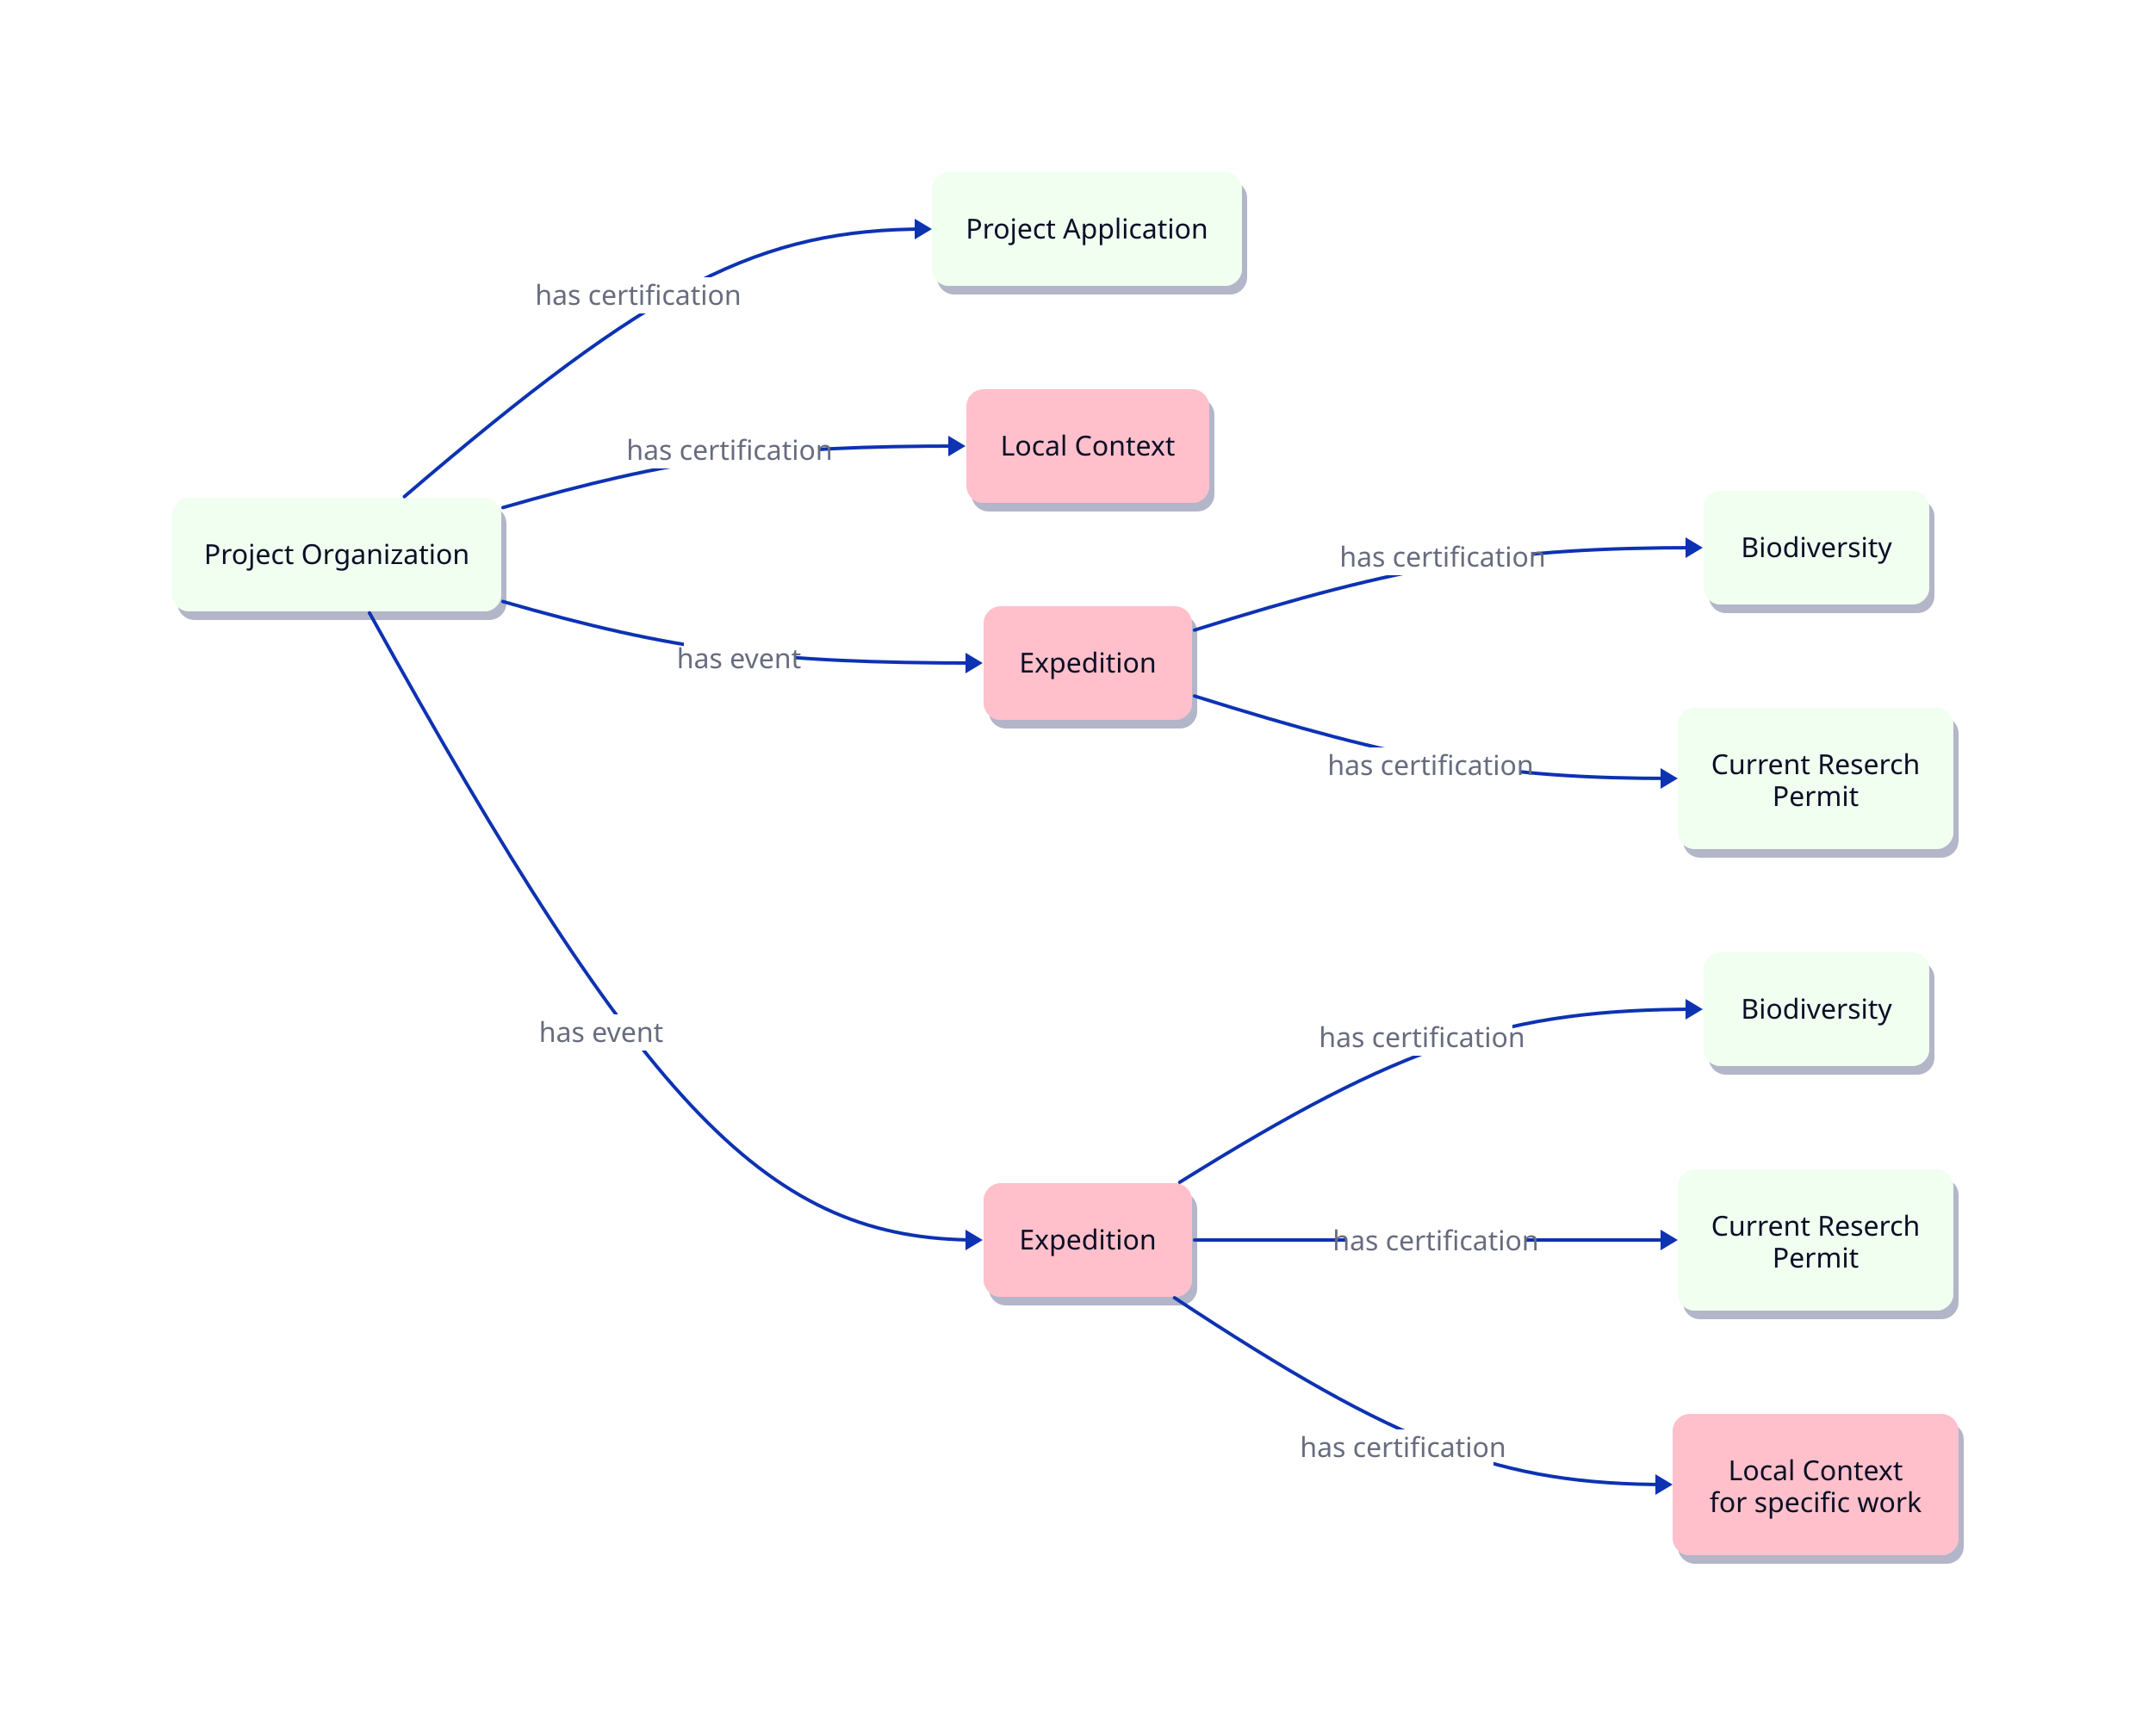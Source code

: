 direction: right

classes: {
  base: {
    style: {
    stroke-width: 0
       fill: pink
       shadow: true
       border-radius: 10
       }
  }
  node: {
     style: {
        stroke-width: 0
       fill: honeydew
       shadow: true
       border-radius: 10
  }
}
}


pa: Project Application
po: Project Organization
lc: Local Context
lcsp: Local Context \n for specific work

ex1: Expedition
crp: Current Reserch \n Permit
bio: Biodiversity

ex2: Expedition
crp2: Current Reserch \n Permit
bio2: Biodiversity

*.class: base
po.class: node
pa.class: node
crp.class: node
bio.class: node
crp2.class: node
bio2.class: node

po -> pa: has certification
po -> lc: has certification

po -> ex1: has event
po -> ex2: has event

ex1 -> bio: has certification
ex1 -> crp: has certification

ex2 -> bio2: has certification
ex2 -> crp2: has certification
ex2 -> lcsp: has certification

